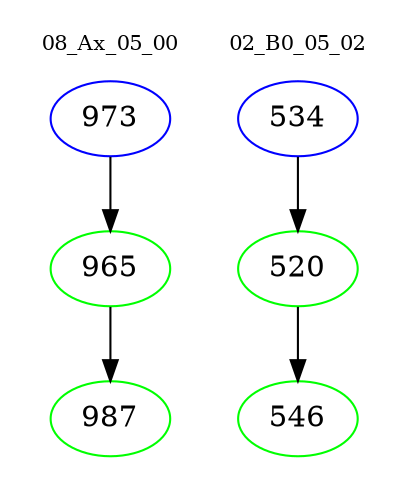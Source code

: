 digraph{
subgraph cluster_0 {
color = white
label = "08_Ax_05_00";
fontsize=10;
T0_973 [label="973", color="blue"]
T0_973 -> T0_965 [color="black"]
T0_965 [label="965", color="green"]
T0_965 -> T0_987 [color="black"]
T0_987 [label="987", color="green"]
}
subgraph cluster_1 {
color = white
label = "02_B0_05_02";
fontsize=10;
T1_534 [label="534", color="blue"]
T1_534 -> T1_520 [color="black"]
T1_520 [label="520", color="green"]
T1_520 -> T1_546 [color="black"]
T1_546 [label="546", color="green"]
}
}
